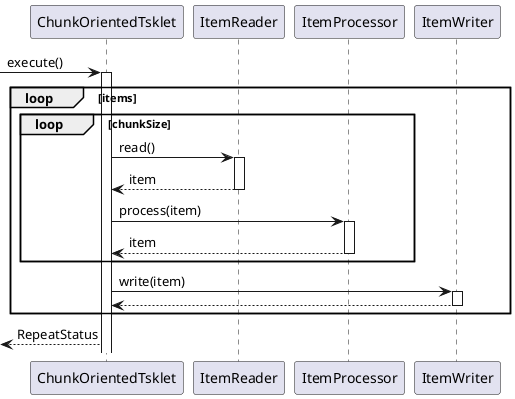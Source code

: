 @startuml

-> ChunkOrientedTsklet : execute()
  activate ChunkOrientedTsklet
loop items
  loop chunkSize
  ChunkOrientedTsklet -> ItemReader : read()
    activate ItemReader
  ChunkOrientedTsklet <-- ItemReader : item
    deactivate  ItemReader
  ChunkOrientedTsklet -> ItemProcessor : process(item)
    activate ItemProcessor
  ChunkOrientedTsklet <-- ItemProcessor : item
    deactivate  ItemProcessor
  end
  ChunkOrientedTsklet -> ItemWriter : write(item)
    activate ItemWriter
  ChunkOrientedTsklet <-- ItemWriter
    deactivate ItemWriter
end
<-- ChunkOrientedTsklet : RepeatStatus
@enduml
